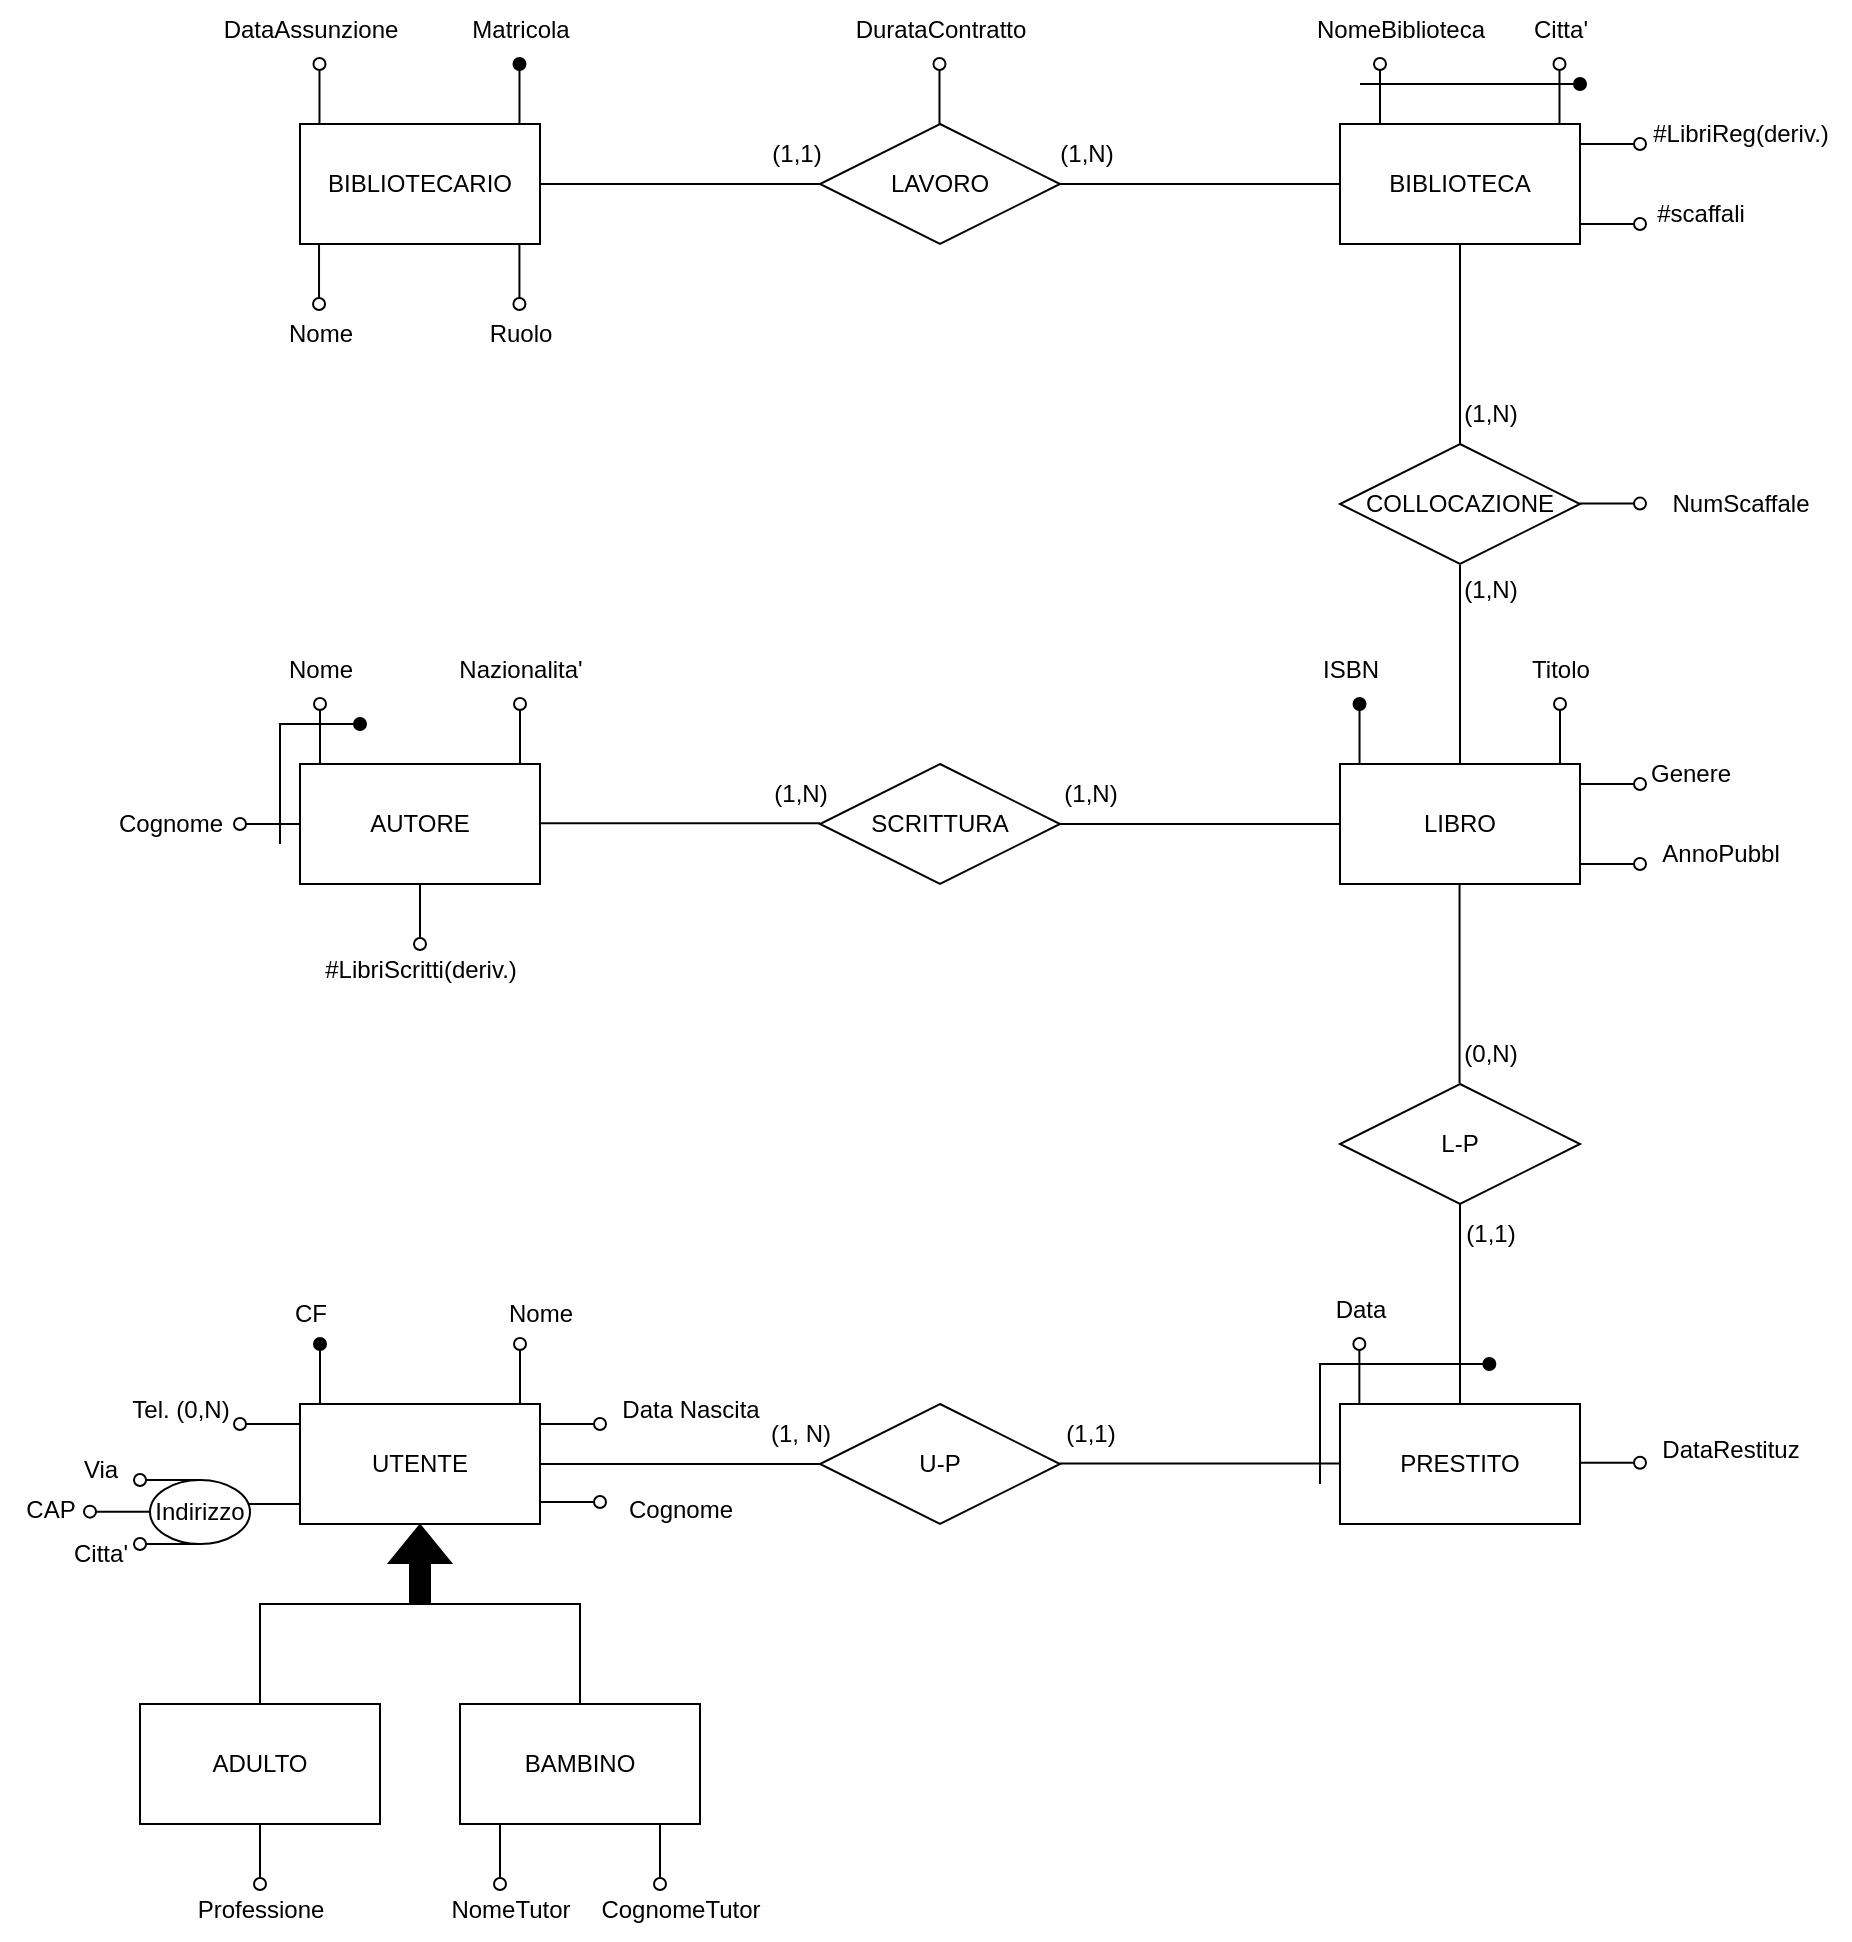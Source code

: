 <mxfile version="26.0.11">
  <diagram name="Pagina-1" id="CKPe9ArXParjtvpfLqmc">
    <mxGraphModel dx="2562" dy="2249" grid="1" gridSize="10" guides="1" tooltips="1" connect="1" arrows="1" fold="1" page="1" pageScale="1" pageWidth="827" pageHeight="1169" math="0" shadow="0">
      <root>
        <mxCell id="0" />
        <mxCell id="1" parent="0" />
        <mxCell id="aiX9ibEADZG4w50RFVKg-1" value="UTENTE" style="rounded=0;whiteSpace=wrap;html=1;" parent="1" vertex="1">
          <mxGeometry x="80" y="160" width="120" height="60" as="geometry" />
        </mxCell>
        <mxCell id="aiX9ibEADZG4w50RFVKg-2" value="" style="shape=flexArrow;endArrow=classic;html=1;rounded=0;fillColor=#000000;" parent="1" edge="1">
          <mxGeometry width="50" height="50" relative="1" as="geometry">
            <mxPoint x="140" y="260" as="sourcePoint" />
            <mxPoint x="140" y="220" as="targetPoint" />
          </mxGeometry>
        </mxCell>
        <mxCell id="aiX9ibEADZG4w50RFVKg-3" value="" style="endArrow=none;html=1;rounded=0;" parent="1" edge="1">
          <mxGeometry width="50" height="50" relative="1" as="geometry">
            <mxPoint x="60" y="310" as="sourcePoint" />
            <mxPoint x="140" y="260" as="targetPoint" />
            <Array as="points">
              <mxPoint x="60" y="260" />
            </Array>
          </mxGeometry>
        </mxCell>
        <mxCell id="aiX9ibEADZG4w50RFVKg-4" value="" style="endArrow=none;html=1;rounded=0;" parent="1" edge="1">
          <mxGeometry width="50" height="50" relative="1" as="geometry">
            <mxPoint x="220" y="310" as="sourcePoint" />
            <mxPoint x="140" y="260" as="targetPoint" />
            <Array as="points">
              <mxPoint x="220" y="260" />
              <mxPoint x="190" y="260" />
            </Array>
          </mxGeometry>
        </mxCell>
        <mxCell id="aiX9ibEADZG4w50RFVKg-5" value="ADULTO" style="rounded=0;whiteSpace=wrap;html=1;" parent="1" vertex="1">
          <mxGeometry y="310" width="120" height="60" as="geometry" />
        </mxCell>
        <mxCell id="aiX9ibEADZG4w50RFVKg-6" value="BAMBINO" style="rounded=0;whiteSpace=wrap;html=1;" parent="1" vertex="1">
          <mxGeometry x="160" y="310" width="120" height="60" as="geometry" />
        </mxCell>
        <mxCell id="aiX9ibEADZG4w50RFVKg-7" value="" style="endArrow=oval;html=1;rounded=0;endFill=1;" parent="1" edge="1">
          <mxGeometry width="50" height="50" relative="1" as="geometry">
            <mxPoint x="90" y="160" as="sourcePoint" />
            <mxPoint x="90" y="130" as="targetPoint" />
          </mxGeometry>
        </mxCell>
        <mxCell id="aiX9ibEADZG4w50RFVKg-8" value="CF" style="text;html=1;align=center;verticalAlign=middle;resizable=0;points=[];autosize=1;strokeColor=none;fillColor=none;" parent="1" vertex="1">
          <mxGeometry x="65" y="100" width="40" height="30" as="geometry" />
        </mxCell>
        <mxCell id="aiX9ibEADZG4w50RFVKg-9" value="Nome" style="text;html=1;align=center;verticalAlign=middle;resizable=0;points=[];autosize=1;strokeColor=none;fillColor=none;" parent="1" vertex="1">
          <mxGeometry x="170" y="100" width="60" height="30" as="geometry" />
        </mxCell>
        <mxCell id="aiX9ibEADZG4w50RFVKg-10" value="" style="endArrow=oval;html=1;rounded=0;endFill=0;" parent="1" edge="1">
          <mxGeometry width="50" height="50" relative="1" as="geometry">
            <mxPoint x="190" y="160" as="sourcePoint" />
            <mxPoint x="190" y="130" as="targetPoint" />
          </mxGeometry>
        </mxCell>
        <mxCell id="aiX9ibEADZG4w50RFVKg-11" value="Cognome" style="text;html=1;align=center;verticalAlign=middle;resizable=0;points=[];autosize=1;strokeColor=none;fillColor=none;" parent="1" vertex="1">
          <mxGeometry x="230" y="198" width="80" height="30" as="geometry" />
        </mxCell>
        <mxCell id="aiX9ibEADZG4w50RFVKg-12" value="" style="endArrow=oval;html=1;rounded=0;endFill=0;" parent="1" edge="1">
          <mxGeometry width="50" height="50" relative="1" as="geometry">
            <mxPoint x="80" y="170" as="sourcePoint" />
            <mxPoint x="50" y="170" as="targetPoint" />
          </mxGeometry>
        </mxCell>
        <mxCell id="aiX9ibEADZG4w50RFVKg-13" value="Tel. (0,N)" style="text;html=1;align=center;verticalAlign=middle;resizable=0;points=[];autosize=1;strokeColor=none;fillColor=none;" parent="1" vertex="1">
          <mxGeometry x="-15" y="148" width="70" height="30" as="geometry" />
        </mxCell>
        <mxCell id="aiX9ibEADZG4w50RFVKg-14" value="" style="endArrow=oval;html=1;rounded=0;endFill=0;" parent="1" edge="1">
          <mxGeometry width="50" height="50" relative="1" as="geometry">
            <mxPoint x="80" y="210" as="sourcePoint" />
            <mxPoint x="50" y="210" as="targetPoint" />
          </mxGeometry>
        </mxCell>
        <mxCell id="aiX9ibEADZG4w50RFVKg-15" value="Indirizzo" style="ellipse;whiteSpace=wrap;html=1;" parent="1" vertex="1">
          <mxGeometry x="5" y="198" width="50" height="32" as="geometry" />
        </mxCell>
        <mxCell id="aiX9ibEADZG4w50RFVKg-16" value="" style="endArrow=oval;html=1;rounded=0;endFill=0;" parent="1" edge="1">
          <mxGeometry width="50" height="50" relative="1" as="geometry">
            <mxPoint x="30" y="198" as="sourcePoint" />
            <mxPoint y="198" as="targetPoint" />
          </mxGeometry>
        </mxCell>
        <mxCell id="aiX9ibEADZG4w50RFVKg-17" value="Via" style="text;html=1;align=center;verticalAlign=middle;resizable=0;points=[];autosize=1;strokeColor=none;fillColor=none;" parent="1" vertex="1">
          <mxGeometry x="-40" y="178" width="40" height="30" as="geometry" />
        </mxCell>
        <mxCell id="aiX9ibEADZG4w50RFVKg-18" value="" style="endArrow=oval;html=1;rounded=0;endFill=0;" parent="1" edge="1">
          <mxGeometry width="50" height="50" relative="1" as="geometry">
            <mxPoint x="5" y="213.83" as="sourcePoint" />
            <mxPoint x="-25" y="213.83" as="targetPoint" />
          </mxGeometry>
        </mxCell>
        <mxCell id="aiX9ibEADZG4w50RFVKg-19" value="CAP" style="text;html=1;align=center;verticalAlign=middle;resizable=0;points=[];autosize=1;strokeColor=none;fillColor=none;" parent="1" vertex="1">
          <mxGeometry x="-70" y="198" width="50" height="30" as="geometry" />
        </mxCell>
        <mxCell id="aiX9ibEADZG4w50RFVKg-20" value="" style="endArrow=oval;html=1;rounded=0;endFill=0;" parent="1" edge="1">
          <mxGeometry width="50" height="50" relative="1" as="geometry">
            <mxPoint x="30" y="230" as="sourcePoint" />
            <mxPoint y="230" as="targetPoint" />
          </mxGeometry>
        </mxCell>
        <mxCell id="aiX9ibEADZG4w50RFVKg-21" value="Citta&#39;" style="text;html=1;align=center;verticalAlign=middle;resizable=0;points=[];autosize=1;strokeColor=none;fillColor=none;" parent="1" vertex="1">
          <mxGeometry x="-45" y="220" width="50" height="30" as="geometry" />
        </mxCell>
        <mxCell id="aiX9ibEADZG4w50RFVKg-22" value="" style="endArrow=oval;html=1;rounded=0;endFill=0;" parent="1" edge="1">
          <mxGeometry width="50" height="50" relative="1" as="geometry">
            <mxPoint x="200" y="170" as="sourcePoint" />
            <mxPoint x="230" y="170" as="targetPoint" />
          </mxGeometry>
        </mxCell>
        <mxCell id="aiX9ibEADZG4w50RFVKg-23" value="Data Nascita" style="text;html=1;align=center;verticalAlign=middle;resizable=0;points=[];autosize=1;strokeColor=none;fillColor=none;" parent="1" vertex="1">
          <mxGeometry x="230" y="148" width="90" height="30" as="geometry" />
        </mxCell>
        <mxCell id="aiX9ibEADZG4w50RFVKg-24" value="" style="endArrow=oval;html=1;rounded=0;endFill=0;" parent="1" edge="1">
          <mxGeometry width="50" height="50" relative="1" as="geometry">
            <mxPoint x="200" y="209" as="sourcePoint" />
            <mxPoint x="230" y="209" as="targetPoint" />
          </mxGeometry>
        </mxCell>
        <mxCell id="aiX9ibEADZG4w50RFVKg-25" value="U-P" style="rhombus;whiteSpace=wrap;html=1;" parent="1" vertex="1">
          <mxGeometry x="340" y="160" width="120" height="60" as="geometry" />
        </mxCell>
        <mxCell id="aiX9ibEADZG4w50RFVKg-26" value="" style="endArrow=none;html=1;rounded=0;exitX=1;exitY=0.5;exitDx=0;exitDy=0;" parent="1" source="aiX9ibEADZG4w50RFVKg-1" edge="1">
          <mxGeometry width="50" height="50" relative="1" as="geometry">
            <mxPoint x="290" y="240" as="sourcePoint" />
            <mxPoint x="340" y="190" as="targetPoint" />
          </mxGeometry>
        </mxCell>
        <mxCell id="aiX9ibEADZG4w50RFVKg-27" value="" style="endArrow=none;html=1;rounded=0;exitX=1;exitY=0.5;exitDx=0;exitDy=0;" parent="1" edge="1">
          <mxGeometry width="50" height="50" relative="1" as="geometry">
            <mxPoint x="460" y="189.73" as="sourcePoint" />
            <mxPoint x="600" y="189.73" as="targetPoint" />
          </mxGeometry>
        </mxCell>
        <mxCell id="aiX9ibEADZG4w50RFVKg-28" value="PRESTITO" style="rounded=0;whiteSpace=wrap;html=1;" parent="1" vertex="1">
          <mxGeometry x="600" y="160" width="120" height="60" as="geometry" />
        </mxCell>
        <mxCell id="aiX9ibEADZG4w50RFVKg-33" value="(1, N)" style="text;html=1;align=center;verticalAlign=middle;resizable=0;points=[];autosize=1;strokeColor=none;fillColor=none;" parent="1" vertex="1">
          <mxGeometry x="305" y="160" width="50" height="30" as="geometry" />
        </mxCell>
        <mxCell id="aiX9ibEADZG4w50RFVKg-34" value="(1,1)" style="text;html=1;align=center;verticalAlign=middle;resizable=0;points=[];autosize=1;strokeColor=none;fillColor=none;" parent="1" vertex="1">
          <mxGeometry x="450" y="160" width="50" height="30" as="geometry" />
        </mxCell>
        <mxCell id="aiX9ibEADZG4w50RFVKg-35" value="" style="endArrow=oval;html=1;rounded=0;endFill=1;" parent="1" edge="1">
          <mxGeometry width="50" height="50" relative="1" as="geometry">
            <mxPoint x="590" y="200" as="sourcePoint" />
            <mxPoint x="674.68" y="140" as="targetPoint" />
            <Array as="points">
              <mxPoint x="590" y="140" />
            </Array>
          </mxGeometry>
        </mxCell>
        <mxCell id="aiX9ibEADZG4w50RFVKg-36" value="Data" style="text;html=1;align=center;verticalAlign=middle;resizable=0;points=[];autosize=1;strokeColor=none;fillColor=none;" parent="1" vertex="1">
          <mxGeometry x="585" y="98" width="50" height="30" as="geometry" />
        </mxCell>
        <mxCell id="aiX9ibEADZG4w50RFVKg-37" value="" style="endArrow=oval;html=1;rounded=0;endFill=0;" parent="1" edge="1">
          <mxGeometry width="50" height="50" relative="1" as="geometry">
            <mxPoint x="609.68" y="160" as="sourcePoint" />
            <mxPoint x="609.68" y="130" as="targetPoint" />
          </mxGeometry>
        </mxCell>
        <mxCell id="aiX9ibEADZG4w50RFVKg-39" value="" style="endArrow=oval;html=1;rounded=0;endFill=0;" parent="1" edge="1">
          <mxGeometry width="50" height="50" relative="1" as="geometry">
            <mxPoint x="720" y="189.35" as="sourcePoint" />
            <mxPoint x="750" y="189.35" as="targetPoint" />
          </mxGeometry>
        </mxCell>
        <mxCell id="aiX9ibEADZG4w50RFVKg-40" value="DataRestituz" style="text;html=1;align=center;verticalAlign=middle;resizable=0;points=[];autosize=1;strokeColor=none;fillColor=none;" parent="1" vertex="1">
          <mxGeometry x="750" y="168" width="90" height="30" as="geometry" />
        </mxCell>
        <mxCell id="aiX9ibEADZG4w50RFVKg-43" value="L-P" style="rhombus;whiteSpace=wrap;html=1;" parent="1" vertex="1">
          <mxGeometry x="600" width="120" height="60" as="geometry" />
        </mxCell>
        <mxCell id="aiX9ibEADZG4w50RFVKg-44" value="" style="endArrow=none;html=1;rounded=0;exitX=1;exitY=0.5;exitDx=0;exitDy=0;" parent="1" edge="1">
          <mxGeometry width="50" height="50" relative="1" as="geometry">
            <mxPoint x="660" y="159.57" as="sourcePoint" />
            <mxPoint x="660" y="60" as="targetPoint" />
          </mxGeometry>
        </mxCell>
        <mxCell id="aiX9ibEADZG4w50RFVKg-45" value="(1,1)" style="text;html=1;align=center;verticalAlign=middle;resizable=0;points=[];autosize=1;strokeColor=none;fillColor=none;" parent="1" vertex="1">
          <mxGeometry x="650" y="60" width="50" height="30" as="geometry" />
        </mxCell>
        <mxCell id="aiX9ibEADZG4w50RFVKg-46" value="" style="endArrow=none;html=1;rounded=0;exitX=1;exitY=0.5;exitDx=0;exitDy=0;" parent="1" edge="1">
          <mxGeometry width="50" height="50" relative="1" as="geometry">
            <mxPoint x="659.77" y="-0.43" as="sourcePoint" />
            <mxPoint x="659.77" y="-100" as="targetPoint" />
          </mxGeometry>
        </mxCell>
        <mxCell id="aiX9ibEADZG4w50RFVKg-49" value="(0,N)" style="text;html=1;align=center;verticalAlign=middle;resizable=0;points=[];autosize=1;strokeColor=none;fillColor=none;" parent="1" vertex="1">
          <mxGeometry x="650" y="-30" width="50" height="30" as="geometry" />
        </mxCell>
        <mxCell id="aiX9ibEADZG4w50RFVKg-50" value="AUTORE" style="rounded=0;whiteSpace=wrap;html=1;" parent="1" vertex="1">
          <mxGeometry x="80" y="-160" width="120" height="60" as="geometry" />
        </mxCell>
        <mxCell id="aiX9ibEADZG4w50RFVKg-51" value="" style="endArrow=oval;html=1;rounded=0;endFill=0;" parent="1" edge="1">
          <mxGeometry width="50" height="50" relative="1" as="geometry">
            <mxPoint x="90" y="-160" as="sourcePoint" />
            <mxPoint x="90" y="-190" as="targetPoint" />
          </mxGeometry>
        </mxCell>
        <mxCell id="aiX9ibEADZG4w50RFVKg-53" value="" style="endArrow=oval;html=1;rounded=0;endFill=0;" parent="1" edge="1">
          <mxGeometry width="50" height="50" relative="1" as="geometry">
            <mxPoint x="190" y="-160" as="sourcePoint" />
            <mxPoint x="190" y="-190" as="targetPoint" />
          </mxGeometry>
        </mxCell>
        <mxCell id="aiX9ibEADZG4w50RFVKg-54" value="Nazionalita&#39;" style="text;html=1;align=center;verticalAlign=middle;resizable=0;points=[];autosize=1;strokeColor=none;fillColor=none;" parent="1" vertex="1">
          <mxGeometry x="145" y="-222" width="90" height="30" as="geometry" />
        </mxCell>
        <mxCell id="aiX9ibEADZG4w50RFVKg-55" value="" style="endArrow=oval;html=1;rounded=0;endFill=0;" parent="1" edge="1">
          <mxGeometry width="50" height="50" relative="1" as="geometry">
            <mxPoint x="79.57" y="-130" as="sourcePoint" />
            <mxPoint x="50" y="-130" as="targetPoint" />
          </mxGeometry>
        </mxCell>
        <mxCell id="aiX9ibEADZG4w50RFVKg-56" value="Cognome" style="text;html=1;align=center;verticalAlign=middle;resizable=0;points=[];autosize=1;strokeColor=none;fillColor=none;" parent="1" vertex="1">
          <mxGeometry x="-25" y="-145" width="80" height="30" as="geometry" />
        </mxCell>
        <mxCell id="aiX9ibEADZG4w50RFVKg-57" value="SCRITTURA" style="rhombus;whiteSpace=wrap;html=1;" parent="1" vertex="1">
          <mxGeometry x="340" y="-160" width="120" height="60" as="geometry" />
        </mxCell>
        <mxCell id="aiX9ibEADZG4w50RFVKg-58" value="" style="endArrow=none;html=1;rounded=0;exitX=1;exitY=0.5;exitDx=0;exitDy=0;" parent="1" edge="1">
          <mxGeometry width="50" height="50" relative="1" as="geometry">
            <mxPoint x="200" y="-130.33" as="sourcePoint" />
            <mxPoint x="340" y="-130.33" as="targetPoint" />
          </mxGeometry>
        </mxCell>
        <mxCell id="aiX9ibEADZG4w50RFVKg-59" value="(1,N)" style="text;html=1;align=center;verticalAlign=middle;resizable=0;points=[];autosize=1;strokeColor=none;fillColor=none;" parent="1" vertex="1">
          <mxGeometry x="305" y="-160" width="50" height="30" as="geometry" />
        </mxCell>
        <mxCell id="aiX9ibEADZG4w50RFVKg-60" value="" style="endArrow=none;html=1;rounded=0;exitX=1;exitY=0.5;exitDx=0;exitDy=0;" parent="1" edge="1">
          <mxGeometry width="50" height="50" relative="1" as="geometry">
            <mxPoint x="460" y="-130.0" as="sourcePoint" />
            <mxPoint x="600" y="-130.0" as="targetPoint" />
          </mxGeometry>
        </mxCell>
        <mxCell id="aiX9ibEADZG4w50RFVKg-61" value="(1,N)" style="text;html=1;align=center;verticalAlign=middle;resizable=0;points=[];autosize=1;strokeColor=none;fillColor=none;" parent="1" vertex="1">
          <mxGeometry x="450" y="-160" width="50" height="30" as="geometry" />
        </mxCell>
        <mxCell id="aiX9ibEADZG4w50RFVKg-62" value="LIBRO" style="rounded=0;whiteSpace=wrap;html=1;" parent="1" vertex="1">
          <mxGeometry x="600" y="-160" width="120" height="60" as="geometry" />
        </mxCell>
        <mxCell id="aiX9ibEADZG4w50RFVKg-63" value="" style="endArrow=oval;html=1;rounded=0;endFill=1;" parent="1" edge="1">
          <mxGeometry width="50" height="50" relative="1" as="geometry">
            <mxPoint x="609.77" y="-160" as="sourcePoint" />
            <mxPoint x="609.77" y="-190" as="targetPoint" />
          </mxGeometry>
        </mxCell>
        <mxCell id="aiX9ibEADZG4w50RFVKg-64" value="ISBN" style="text;html=1;align=center;verticalAlign=middle;resizable=0;points=[];autosize=1;strokeColor=none;fillColor=none;" parent="1" vertex="1">
          <mxGeometry x="580" y="-222" width="50" height="30" as="geometry" />
        </mxCell>
        <mxCell id="aiX9ibEADZG4w50RFVKg-65" value="" style="endArrow=oval;html=1;rounded=0;endFill=0;" parent="1" edge="1">
          <mxGeometry width="50" height="50" relative="1" as="geometry">
            <mxPoint x="710" y="-160" as="sourcePoint" />
            <mxPoint x="710" y="-190" as="targetPoint" />
          </mxGeometry>
        </mxCell>
        <mxCell id="aiX9ibEADZG4w50RFVKg-66" value="Titolo" style="text;html=1;align=center;verticalAlign=middle;resizable=0;points=[];autosize=1;strokeColor=none;fillColor=none;" parent="1" vertex="1">
          <mxGeometry x="685" y="-222" width="50" height="30" as="geometry" />
        </mxCell>
        <mxCell id="aiX9ibEADZG4w50RFVKg-67" value="" style="endArrow=oval;html=1;rounded=0;endFill=0;" parent="1" edge="1">
          <mxGeometry width="50" height="50" relative="1" as="geometry">
            <mxPoint x="720" y="-150" as="sourcePoint" />
            <mxPoint x="750" y="-150" as="targetPoint" />
          </mxGeometry>
        </mxCell>
        <mxCell id="aiX9ibEADZG4w50RFVKg-68" value="Genere" style="text;html=1;align=center;verticalAlign=middle;resizable=0;points=[];autosize=1;strokeColor=none;fillColor=none;" parent="1" vertex="1">
          <mxGeometry x="745" y="-170" width="60" height="30" as="geometry" />
        </mxCell>
        <mxCell id="aiX9ibEADZG4w50RFVKg-69" value="" style="endArrow=oval;html=1;rounded=0;endFill=0;" parent="1" edge="1">
          <mxGeometry width="50" height="50" relative="1" as="geometry">
            <mxPoint x="720" y="-110" as="sourcePoint" />
            <mxPoint x="750" y="-110" as="targetPoint" />
          </mxGeometry>
        </mxCell>
        <mxCell id="aiX9ibEADZG4w50RFVKg-70" value="AnnoPubbl" style="text;html=1;align=center;verticalAlign=middle;resizable=0;points=[];autosize=1;strokeColor=none;fillColor=none;" parent="1" vertex="1">
          <mxGeometry x="750" y="-130" width="80" height="30" as="geometry" />
        </mxCell>
        <mxCell id="aiX9ibEADZG4w50RFVKg-71" value="" style="endArrow=none;html=1;rounded=0;exitX=1;exitY=0.5;exitDx=0;exitDy=0;" parent="1" edge="1">
          <mxGeometry width="50" height="50" relative="1" as="geometry">
            <mxPoint x="660" y="-160" as="sourcePoint" />
            <mxPoint x="660" y="-259.57" as="targetPoint" />
          </mxGeometry>
        </mxCell>
        <mxCell id="aiX9ibEADZG4w50RFVKg-74" value="COLLOCAZIONE" style="rhombus;whiteSpace=wrap;html=1;" parent="1" vertex="1">
          <mxGeometry x="600" y="-320" width="120" height="60" as="geometry" />
        </mxCell>
        <mxCell id="aiX9ibEADZG4w50RFVKg-75" value="(1,N)" style="text;html=1;align=center;verticalAlign=middle;resizable=0;points=[];autosize=1;strokeColor=none;fillColor=none;" parent="1" vertex="1">
          <mxGeometry x="650" y="-262" width="50" height="30" as="geometry" />
        </mxCell>
        <mxCell id="aiX9ibEADZG4w50RFVKg-76" value="" style="endArrow=none;html=1;rounded=0;exitX=1;exitY=0.5;exitDx=0;exitDy=0;" parent="1" edge="1">
          <mxGeometry width="50" height="50" relative="1" as="geometry">
            <mxPoint x="660" y="-320" as="sourcePoint" />
            <mxPoint x="660" y="-419.57" as="targetPoint" />
          </mxGeometry>
        </mxCell>
        <mxCell id="aiX9ibEADZG4w50RFVKg-77" value="&lt;div&gt;BIBLIOTECA&lt;/div&gt;" style="rounded=0;whiteSpace=wrap;html=1;" parent="1" vertex="1">
          <mxGeometry x="600" y="-480" width="120" height="60" as="geometry" />
        </mxCell>
        <mxCell id="aiX9ibEADZG4w50RFVKg-78" value="(1,N)" style="text;html=1;align=center;verticalAlign=middle;resizable=0;points=[];autosize=1;strokeColor=none;fillColor=none;" parent="1" vertex="1">
          <mxGeometry x="650" y="-350" width="50" height="30" as="geometry" />
        </mxCell>
        <mxCell id="aiX9ibEADZG4w50RFVKg-79" value="" style="endArrow=oval;html=1;rounded=0;endFill=1;" parent="1" edge="1">
          <mxGeometry width="50" height="50" relative="1" as="geometry">
            <mxPoint x="610" y="-500" as="sourcePoint" />
            <mxPoint x="720" y="-500" as="targetPoint" />
          </mxGeometry>
        </mxCell>
        <mxCell id="aiX9ibEADZG4w50RFVKg-80" value="NomeBiblioteca" style="text;html=1;align=center;verticalAlign=middle;resizable=0;points=[];autosize=1;strokeColor=none;fillColor=none;" parent="1" vertex="1">
          <mxGeometry x="575" y="-542" width="110" height="30" as="geometry" />
        </mxCell>
        <mxCell id="aiX9ibEADZG4w50RFVKg-81" value="" style="endArrow=oval;html=1;rounded=0;endFill=0;" parent="1" edge="1">
          <mxGeometry width="50" height="50" relative="1" as="geometry">
            <mxPoint x="709.75" y="-480" as="sourcePoint" />
            <mxPoint x="709.75" y="-510" as="targetPoint" />
          </mxGeometry>
        </mxCell>
        <mxCell id="aiX9ibEADZG4w50RFVKg-82" value="Citta&#39;" style="text;html=1;align=center;verticalAlign=middle;resizable=0;points=[];autosize=1;strokeColor=none;fillColor=none;" parent="1" vertex="1">
          <mxGeometry x="685" y="-542" width="50" height="30" as="geometry" />
        </mxCell>
        <mxCell id="aiX9ibEADZG4w50RFVKg-83" value="" style="endArrow=oval;html=1;rounded=0;endFill=0;" parent="1" edge="1">
          <mxGeometry width="50" height="50" relative="1" as="geometry">
            <mxPoint x="720" y="-470" as="sourcePoint" />
            <mxPoint x="750" y="-470" as="targetPoint" />
          </mxGeometry>
        </mxCell>
        <mxCell id="aiX9ibEADZG4w50RFVKg-84" value="#LibriReg(deriv.)" style="text;html=1;align=center;verticalAlign=middle;resizable=0;points=[];autosize=1;strokeColor=none;fillColor=none;" parent="1" vertex="1">
          <mxGeometry x="745" y="-490" width="110" height="30" as="geometry" />
        </mxCell>
        <mxCell id="aiX9ibEADZG4w50RFVKg-85" value="LAVORO" style="rhombus;whiteSpace=wrap;html=1;" parent="1" vertex="1">
          <mxGeometry x="340" y="-480" width="120" height="60" as="geometry" />
        </mxCell>
        <mxCell id="aiX9ibEADZG4w50RFVKg-86" value="(1,1)" style="text;html=1;align=center;verticalAlign=middle;resizable=0;points=[];autosize=1;strokeColor=none;fillColor=none;" parent="1" vertex="1">
          <mxGeometry x="302.5" y="-480" width="50" height="30" as="geometry" />
        </mxCell>
        <mxCell id="aiX9ibEADZG4w50RFVKg-87" value="(1,N)" style="text;html=1;align=center;verticalAlign=middle;resizable=0;points=[];autosize=1;strokeColor=none;fillColor=none;" parent="1" vertex="1">
          <mxGeometry x="447.5" y="-480" width="50" height="30" as="geometry" />
        </mxCell>
        <mxCell id="aiX9ibEADZG4w50RFVKg-88" value="" style="endArrow=none;html=1;rounded=0;exitX=1;exitY=0.5;exitDx=0;exitDy=0;" parent="1" edge="1">
          <mxGeometry width="50" height="50" relative="1" as="geometry">
            <mxPoint x="460" y="-450" as="sourcePoint" />
            <mxPoint x="600" y="-450" as="targetPoint" />
          </mxGeometry>
        </mxCell>
        <mxCell id="aiX9ibEADZG4w50RFVKg-89" value="" style="endArrow=none;html=1;rounded=0;exitX=1;exitY=0.5;exitDx=0;exitDy=0;" parent="1" edge="1">
          <mxGeometry width="50" height="50" relative="1" as="geometry">
            <mxPoint x="200" y="-450" as="sourcePoint" />
            <mxPoint x="340" y="-450" as="targetPoint" />
          </mxGeometry>
        </mxCell>
        <mxCell id="aiX9ibEADZG4w50RFVKg-90" value="BIBLIOTECARIO" style="rounded=0;whiteSpace=wrap;html=1;" parent="1" vertex="1">
          <mxGeometry x="80" y="-480" width="120" height="60" as="geometry" />
        </mxCell>
        <mxCell id="aiX9ibEADZG4w50RFVKg-91" value="" style="endArrow=oval;html=1;rounded=0;endFill=1;" parent="1" edge="1">
          <mxGeometry width="50" height="50" relative="1" as="geometry">
            <mxPoint x="189.74" y="-480" as="sourcePoint" />
            <mxPoint x="189.74" y="-510" as="targetPoint" />
          </mxGeometry>
        </mxCell>
        <mxCell id="aiX9ibEADZG4w50RFVKg-92" value="Matricola" style="text;html=1;align=center;verticalAlign=middle;resizable=0;points=[];autosize=1;strokeColor=none;fillColor=none;" parent="1" vertex="1">
          <mxGeometry x="155" y="-542" width="70" height="30" as="geometry" />
        </mxCell>
        <mxCell id="aiX9ibEADZG4w50RFVKg-93" value="" style="endArrow=oval;html=1;rounded=0;endFill=0;" parent="1" edge="1">
          <mxGeometry width="50" height="50" relative="1" as="geometry">
            <mxPoint x="89.74" y="-480" as="sourcePoint" />
            <mxPoint x="89.74" y="-510" as="targetPoint" />
          </mxGeometry>
        </mxCell>
        <mxCell id="aiX9ibEADZG4w50RFVKg-94" value="DataAssunzione" style="text;html=1;align=center;verticalAlign=middle;resizable=0;points=[];autosize=1;strokeColor=none;fillColor=none;" parent="1" vertex="1">
          <mxGeometry x="30" y="-542" width="110" height="30" as="geometry" />
        </mxCell>
        <mxCell id="aiX9ibEADZG4w50RFVKg-95" value="" style="endArrow=oval;html=1;rounded=0;endFill=0;" parent="1" edge="1">
          <mxGeometry width="50" height="50" relative="1" as="geometry">
            <mxPoint x="89.52" y="-420" as="sourcePoint" />
            <mxPoint x="89.52" y="-390" as="targetPoint" />
          </mxGeometry>
        </mxCell>
        <mxCell id="aiX9ibEADZG4w50RFVKg-96" value="Nome" style="text;html=1;align=center;verticalAlign=middle;resizable=0;points=[];autosize=1;strokeColor=none;fillColor=none;" parent="1" vertex="1">
          <mxGeometry x="60" y="-390" width="60" height="30" as="geometry" />
        </mxCell>
        <mxCell id="aiX9ibEADZG4w50RFVKg-97" value="" style="endArrow=oval;html=1;rounded=0;endFill=0;" parent="1" edge="1">
          <mxGeometry width="50" height="50" relative="1" as="geometry">
            <mxPoint x="189.71" y="-420" as="sourcePoint" />
            <mxPoint x="189.71" y="-390" as="targetPoint" />
          </mxGeometry>
        </mxCell>
        <mxCell id="aiX9ibEADZG4w50RFVKg-98" value="Ruolo" style="text;html=1;align=center;verticalAlign=middle;resizable=0;points=[];autosize=1;strokeColor=none;fillColor=none;" parent="1" vertex="1">
          <mxGeometry x="165" y="-390" width="50" height="30" as="geometry" />
        </mxCell>
        <mxCell id="aiX9ibEADZG4w50RFVKg-100" value="" style="endArrow=oval;html=1;rounded=0;endFill=0;" parent="1" edge="1">
          <mxGeometry width="50" height="50" relative="1" as="geometry">
            <mxPoint x="620" y="-480" as="sourcePoint" />
            <mxPoint x="620" y="-510" as="targetPoint" />
          </mxGeometry>
        </mxCell>
        <mxCell id="aiX9ibEADZG4w50RFVKg-101" value="" style="endArrow=oval;html=1;rounded=0;endFill=0;" parent="1" edge="1">
          <mxGeometry width="50" height="50" relative="1" as="geometry">
            <mxPoint x="720" y="-430" as="sourcePoint" />
            <mxPoint x="750" y="-430" as="targetPoint" />
          </mxGeometry>
        </mxCell>
        <mxCell id="aiX9ibEADZG4w50RFVKg-102" value="#scaffali" style="text;html=1;align=center;verticalAlign=middle;resizable=0;points=[];autosize=1;strokeColor=none;fillColor=none;" parent="1" vertex="1">
          <mxGeometry x="745" y="-450" width="70" height="30" as="geometry" />
        </mxCell>
        <mxCell id="aiX9ibEADZG4w50RFVKg-103" value="" style="endArrow=oval;html=1;rounded=0;endFill=1;" parent="1" edge="1">
          <mxGeometry width="50" height="50" relative="1" as="geometry">
            <mxPoint x="70" y="-120" as="sourcePoint" />
            <mxPoint x="110" y="-180" as="targetPoint" />
            <Array as="points">
              <mxPoint x="70" y="-180" />
            </Array>
          </mxGeometry>
        </mxCell>
        <mxCell id="aiX9ibEADZG4w50RFVKg-104" value="Nome" style="text;html=1;align=center;verticalAlign=middle;resizable=0;points=[];autosize=1;strokeColor=none;fillColor=none;" parent="1" vertex="1">
          <mxGeometry x="60" y="-222" width="60" height="30" as="geometry" />
        </mxCell>
        <mxCell id="aiX9ibEADZG4w50RFVKg-105" value="" style="endArrow=oval;html=1;rounded=0;endFill=0;" parent="1" edge="1">
          <mxGeometry width="50" height="50" relative="1" as="geometry">
            <mxPoint x="399.74" y="-480" as="sourcePoint" />
            <mxPoint x="399.74" y="-510" as="targetPoint" />
          </mxGeometry>
        </mxCell>
        <mxCell id="aiX9ibEADZG4w50RFVKg-106" value="DurataContratto" style="text;html=1;align=center;verticalAlign=middle;resizable=0;points=[];autosize=1;strokeColor=none;fillColor=none;" parent="1" vertex="1">
          <mxGeometry x="345" y="-542" width="110" height="30" as="geometry" />
        </mxCell>
        <mxCell id="aiX9ibEADZG4w50RFVKg-107" value="" style="endArrow=oval;html=1;rounded=0;endFill=0;" parent="1" edge="1">
          <mxGeometry width="50" height="50" relative="1" as="geometry">
            <mxPoint x="720" y="-290.21" as="sourcePoint" />
            <mxPoint x="750" y="-290.21" as="targetPoint" />
          </mxGeometry>
        </mxCell>
        <mxCell id="aiX9ibEADZG4w50RFVKg-108" value="NumScaffale" style="text;html=1;align=center;verticalAlign=middle;resizable=0;points=[];autosize=1;strokeColor=none;fillColor=none;" parent="1" vertex="1">
          <mxGeometry x="755" y="-305" width="90" height="30" as="geometry" />
        </mxCell>
        <mxCell id="aiX9ibEADZG4w50RFVKg-109" value="" style="endArrow=oval;html=1;rounded=0;endFill=0;" parent="1" edge="1">
          <mxGeometry width="50" height="50" relative="1" as="geometry">
            <mxPoint x="60.0" y="370" as="sourcePoint" />
            <mxPoint x="60.0" y="400" as="targetPoint" />
          </mxGeometry>
        </mxCell>
        <mxCell id="aiX9ibEADZG4w50RFVKg-111" value="" style="endArrow=oval;html=1;rounded=0;endFill=0;" parent="1" edge="1">
          <mxGeometry width="50" height="50" relative="1" as="geometry">
            <mxPoint x="180" y="370" as="sourcePoint" />
            <mxPoint x="180" y="400" as="targetPoint" />
          </mxGeometry>
        </mxCell>
        <mxCell id="aiX9ibEADZG4w50RFVKg-112" value="Professione" style="text;html=1;align=center;verticalAlign=middle;resizable=0;points=[];autosize=1;strokeColor=none;fillColor=none;" parent="1" vertex="1">
          <mxGeometry x="15" y="398" width="90" height="30" as="geometry" />
        </mxCell>
        <mxCell id="aiX9ibEADZG4w50RFVKg-113" value="NomeTutor" style="text;html=1;align=center;verticalAlign=middle;resizable=0;points=[];autosize=1;strokeColor=none;fillColor=none;" parent="1" vertex="1">
          <mxGeometry x="145" y="398" width="80" height="30" as="geometry" />
        </mxCell>
        <mxCell id="aiX9ibEADZG4w50RFVKg-114" value="" style="endArrow=oval;html=1;rounded=0;endFill=0;" parent="1" edge="1">
          <mxGeometry width="50" height="50" relative="1" as="geometry">
            <mxPoint x="260" y="370" as="sourcePoint" />
            <mxPoint x="260" y="400" as="targetPoint" />
          </mxGeometry>
        </mxCell>
        <mxCell id="aiX9ibEADZG4w50RFVKg-115" value="CognomeTutor" style="text;html=1;align=center;verticalAlign=middle;resizable=0;points=[];autosize=1;strokeColor=none;fillColor=none;" parent="1" vertex="1">
          <mxGeometry x="220" y="398" width="100" height="30" as="geometry" />
        </mxCell>
        <mxCell id="aiX9ibEADZG4w50RFVKg-116" value="" style="endArrow=oval;html=1;rounded=0;endFill=0;" parent="1" edge="1">
          <mxGeometry width="50" height="50" relative="1" as="geometry">
            <mxPoint x="140" y="-100" as="sourcePoint" />
            <mxPoint x="140" y="-70" as="targetPoint" />
          </mxGeometry>
        </mxCell>
        <mxCell id="aiX9ibEADZG4w50RFVKg-117" value="#LibriScritti(deriv.)" style="text;html=1;align=center;verticalAlign=middle;resizable=0;points=[];autosize=1;strokeColor=none;fillColor=none;" parent="1" vertex="1">
          <mxGeometry x="80" y="-72" width="120" height="30" as="geometry" />
        </mxCell>
      </root>
    </mxGraphModel>
  </diagram>
</mxfile>
